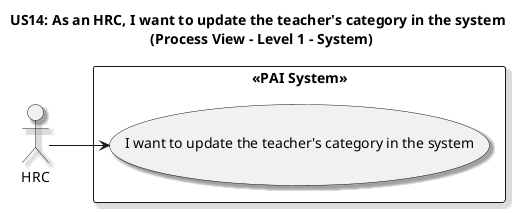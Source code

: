 @startuml

title US14: As an HRC, I want to update the teacher's category in the system \n (Process View - Level 1 - System)

skinparam defaultTextAlignment center
skinparam shadowing true

left to right direction
skinparam packageStyle rectangle

actor "HRC" as admin

rectangle "<<PAI System>>" {
    usecase "I want to update the teacher's category in the system" as UC01
}

admin --> UC01

@enduml